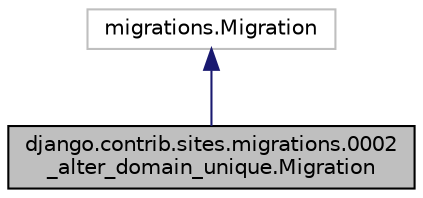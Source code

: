 digraph "django.contrib.sites.migrations.0002_alter_domain_unique.Migration"
{
 // LATEX_PDF_SIZE
  edge [fontname="Helvetica",fontsize="10",labelfontname="Helvetica",labelfontsize="10"];
  node [fontname="Helvetica",fontsize="10",shape=record];
  Node1 [label="django.contrib.sites.migrations.0002\l_alter_domain_unique.Migration",height=0.2,width=0.4,color="black", fillcolor="grey75", style="filled", fontcolor="black",tooltip=" "];
  Node2 -> Node1 [dir="back",color="midnightblue",fontsize="10",style="solid",fontname="Helvetica"];
  Node2 [label="migrations.Migration",height=0.2,width=0.4,color="grey75", fillcolor="white", style="filled",tooltip=" "];
}
